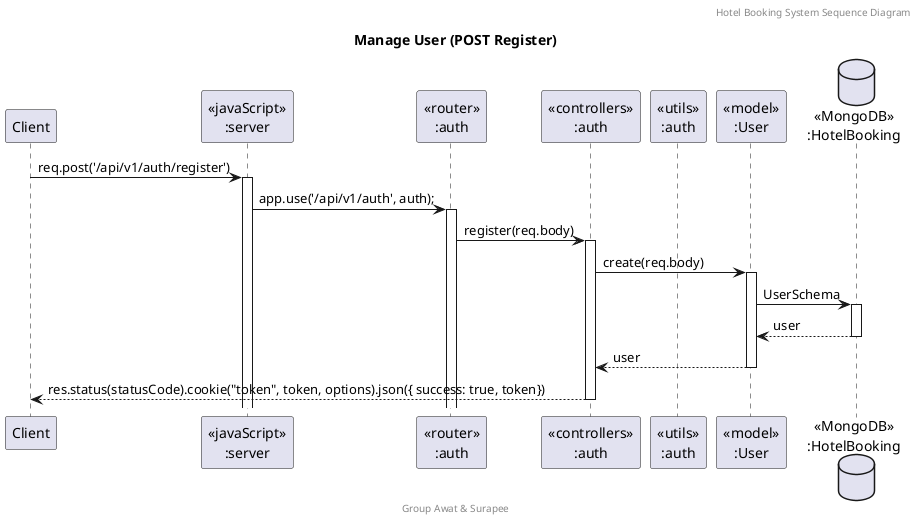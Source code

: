 @startuml Manage User (POST Register)

header Hotel Booking System Sequence Diagram
footer Group Awat & Surapee
title "Manage User (POST Register)"

participant "Client" as client
participant "<<javaScript>>\n:server" as server
participant "<<router>>\n:auth" as routerAuth
participant "<<controllers>>\n:auth" as controllersAuth
participant "<<utils>>\n:auth" as utilsAuth
participant "<<model>>\n:User" as modelUser
database "<<MongoDB>>\n:HotelBooking" as HotelBookingDatabase

client->server ++:req.post('/api/v1/auth/register')
server->routerAuth ++:app.use('/api/v1/auth', auth);
routerAuth->controllersAuth ++:register(req.body)
controllersAuth->modelUser ++:create(req.body)
modelUser->HotelBookingDatabase ++:UserSchema
HotelBookingDatabase-->modelUser --:user
modelUser-->controllersAuth --:user
controllersAuth-->client --:res.status(statusCode).cookie("token", token, options).json({ success: true, token})


